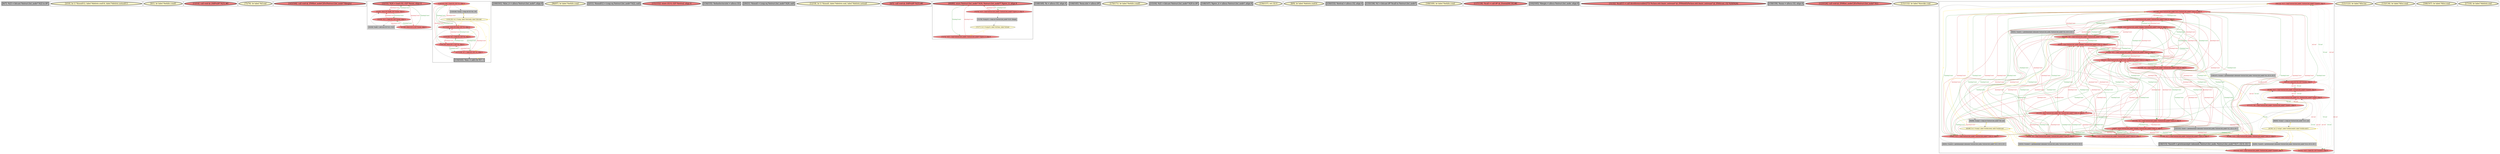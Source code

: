 
digraph G {





subgraph cluster37 {


node310 [penwidth=3.0,fontsize=20,fillcolor=grey,label="[6/7]  %23 = bitcast %struct.list_node* %22 to i8*",shape=rectangle,style=filled ]



}

subgraph cluster36 {


node309 [penwidth=3.0,fontsize=20,fillcolor=lemonchiffon,label="[3/10]  br i1 %isnull12, label %delete.end14, label %delete.notnull13",shape=ellipse,style=filled ]



}

subgraph cluster15 {


node255 [penwidth=3.0,fontsize=20,fillcolor=lemonchiffon,label="[0/1]  br label %while.cond5",shape=ellipse,style=filled ]



}

subgraph cluster35 {


node308 [penwidth=3.0,fontsize=20,fillcolor=lightcoral,label="[13/14]  call void @_ZdlPv(i8* %21) #9",shape=ellipse,style=filled ]



}

subgraph cluster11 {


node247 [penwidth=3.0,fontsize=20,fillcolor=lemonchiffon,label="[75/76]  br label %if.end",shape=ellipse,style=filled ]



}

subgraph cluster19 {


node259 [penwidth=3.0,fontsize=20,fillcolor=lightcoral,label="[163/164]  call void @_ZN9list_nodeC2Ev(%struct.list_node* %begin)",shape=ellipse,style=filled ]



}

subgraph cluster9 {


node244 [penwidth=3.0,fontsize=20,fillcolor=lightcoral,label="[22/33]  %24 = load i32, i32* %sum, align 4",shape=ellipse,style=filled ]
node245 [fillcolor=lightcoral,label="[23/30]  store i32 %add, i32* %sum, align 4",shape=ellipse,style=filled ]
node243 [fillcolor=lightcoral,label="[24/29]  %11 = load i32, i32* %sum, align 4",shape=ellipse,style=filled ]
node241 [fillcolor=lightcoral,label="[27/28]  store i32 0, i32* %sum, align 4",shape=ellipse,style=filled ]
node242 [fillcolor=grey,label="[25/26]  %add = add nsw i32 %11, %10",shape=rectangle,style=filled ]

node243->node245 [style=solid,color=firebrick3,label="A|indep|Const",penwidth=1.0,fontcolor=firebrick3 ]
node243->node242 [style=solid,color=black,label="",penwidth=0.5,fontcolor=black ]
node245->node243 [style=solid,color=forestgreen,label="T|indep|Const",penwidth=1.0,fontcolor=forestgreen ]
node244->node245 [style=solid,color=firebrick3,label="A|indep|Const",penwidth=1.0,fontcolor=firebrick3 ]
node242->node245 [style=solid,color=black,label="",penwidth=0.5,fontcolor=black ]
node241->node244 [style=solid,color=forestgreen,label="T|indep|Const",penwidth=1.0,fontcolor=forestgreen ]
node241->node243 [style=solid,color=forestgreen,label="T|indep|Const",penwidth=1.0,fontcolor=forestgreen ]
node245->node244 [style=solid,color=forestgreen,label="T|indep|Const",penwidth=1.0,fontcolor=forestgreen ]
node244->node241 [style=solid,color=firebrick3,label="A|indep|Const",penwidth=1.0,fontcolor=firebrick3 ]
node243->node241 [style=solid,color=firebrick3,label="A|indep|Const",penwidth=1.0,fontcolor=firebrick3 ]


}

subgraph cluster8 {


node240 [fillcolor=lightcoral,label="[118/141]  %0 = load i32, i32* %i, align 4",shape=ellipse,style=filled ]
node239 [fillcolor=lightcoral,label="[117/142]  store i32 %inc, i32* %i, align 4",shape=ellipse,style=filled ]
node233 [fillcolor=grey,label="[119/140]  %cmp = icmp ult i32 %0, 100",shape=rectangle,style=filled ]
node235 [fillcolor=lightcoral,label="[127/128]  %7 = load i32, i32* %i, align 4",shape=ellipse,style=filled ]
node238 [fillcolor=lightcoral,label="[126/129]  store i32 1, i32* %i, align 4",shape=ellipse,style=filled ]
node234 [fillcolor=lemonchiffon,label="[120/139]  br i1 %cmp, label %for.body, label %for.end",shape=ellipse,style=filled ]
node236 [penwidth=3.0,fontsize=20,fillcolor=grey,label="[116/143]  %inc = add i32 %7, 1",shape=rectangle,style=filled ]
node237 [fillcolor=lightcoral,label="[125/130]  %3 = load i32, i32* %i, align 4",shape=ellipse,style=filled ]

node235->node239 [style=solid,color=firebrick3,label="A|indep|Const",penwidth=1.0,fontcolor=firebrick3 ]
node239->node235 [style=solid,color=forestgreen,label="T|indep|Const",penwidth=1.0,fontcolor=forestgreen ]
node237->node238 [style=solid,color=firebrick3,label="A|indep|Const",penwidth=1.0,fontcolor=firebrick3 ]
node240->node238 [style=solid,color=firebrick3,label="A|indep|Const",penwidth=1.0,fontcolor=firebrick3 ]
node234->node237 [style=solid,color=gold,label="C",penwidth=1.0,fontcolor=gold ]
node240->node233 [style=solid,color=black,label="",penwidth=0.5,fontcolor=black ]
node236->node239 [style=solid,color=black,label="",penwidth=0.5,fontcolor=black ]
node238->node240 [style=solid,color=forestgreen,label="T|indep|Const",penwidth=1.0,fontcolor=forestgreen ]
node240->node239 [style=solid,color=firebrick3,label="A|indep|Const",penwidth=1.0,fontcolor=firebrick3 ]
node234->node235 [style=solid,color=gold,label="C",penwidth=1.0,fontcolor=gold ]
node234->node236 [style=solid,color=gold,label="C",penwidth=1.0,fontcolor=gold ]
node234->node240 [style=solid,color=gold,label="C",penwidth=1.0,fontcolor=gold ]
node234->node233 [style=solid,color=gold,label="C",penwidth=1.0,fontcolor=gold ]
node234->node239 [style=solid,color=gold,label="C",penwidth=1.0,fontcolor=gold ]
node237->node239 [style=solid,color=firebrick3,label="A|indep|Const",penwidth=1.0,fontcolor=firebrick3 ]
node239->node240 [style=solid,color=forestgreen,label="T|indep|Const",penwidth=1.0,fontcolor=forestgreen ]
node233->node234 [style=solid,color=black,label="",penwidth=0.5,fontcolor=black ]
node235->node238 [style=solid,color=firebrick3,label="A|indep|Const",penwidth=1.0,fontcolor=firebrick3 ]
node239->node237 [style=solid,color=forestgreen,label="T|indep|Const",penwidth=1.0,fontcolor=forestgreen ]
node234->node234 [style=solid,color=gold,label="C",penwidth=1.0,fontcolor=gold ]
node235->node236 [style=solid,color=black,label="",penwidth=0.5,fontcolor=black ]
node238->node237 [style=solid,color=forestgreen,label="T|indep|Const",penwidth=1.0,fontcolor=forestgreen ]
node238->node235 [style=solid,color=forestgreen,label="T|indep|Const",penwidth=1.0,fontcolor=forestgreen ]


}

subgraph cluster10 {


node246 [penwidth=3.0,fontsize=20,fillcolor=grey,label="[160/161]  %list_it = alloca %struct.list_node*, align 8",shape=rectangle,style=filled ]



}

subgraph cluster23 {


node263 [penwidth=3.0,fontsize=20,fillcolor=lemonchiffon,label="[96/97]  br label %while.cond",shape=ellipse,style=filled ]



}

subgraph cluster7 {


node232 [penwidth=3.0,fontsize=20,fillcolor=grey,label="[2/11]  %isnull12 = icmp eq %struct.list_node* %22, null",shape=rectangle,style=filled ]



}

subgraph cluster14 {


node254 [penwidth=3.0,fontsize=20,fillcolor=lightcoral,label="[151/152]  store i32 0, i32* %retval, align 4",shape=ellipse,style=filled ]



}

subgraph cluster6 {


node231 [penwidth=3.0,fontsize=20,fillcolor=grey,label="[154/155]  %ehselector.slot = alloca i32",shape=rectangle,style=filled ]



}

subgraph cluster30 {


node303 [penwidth=3.0,fontsize=20,fillcolor=grey,label="[20/21]  %isnull = icmp eq %struct.list_node* %20, null",shape=rectangle,style=filled ]



}

subgraph cluster31 {


node304 [penwidth=3.0,fontsize=20,fillcolor=lemonchiffon,label="[12/19]  br i1 %isnull, label %delete.end, label %delete.notnull",shape=ellipse,style=filled ]



}

subgraph cluster0 {


node225 [penwidth=3.0,fontsize=20,fillcolor=lightcoral,label="[4/5]  call void @_ZdlPv(i8* %23) #9",shape=ellipse,style=filled ]



}

subgraph cluster13 {


node252 [penwidth=3.0,fontsize=20,fillcolor=lightcoral,label="[69/80]  store %struct.list_node* %16, %struct.list_node** %prev_it, align 8",shape=ellipse,style=filled ]
node253 [fillcolor=lightcoral,label="[73/74]  %20 = load %struct.list_node*, %struct.list_node** %prev_it, align 8",shape=ellipse,style=filled ]
node251 [fillcolor=lemonchiffon,label="[72/77]  br i1 %cmp10, label %if.then, label %if.end",shape=ellipse,style=filled ]
node249 [fillcolor=grey,label="[71/78]  %cmp10 = icmp ne %struct.list_node* %19, %begin",shape=rectangle,style=filled ]
node250 [fillcolor=lightcoral,label="[70/79]  %19 = load %struct.list_node*, %struct.list_node** %prev_it, align 8",shape=ellipse,style=filled ]

node252->node253 [style=solid,color=forestgreen,label="T|indep|Const",penwidth=1.0,fontcolor=forestgreen ]
node250->node252 [style=solid,color=firebrick3,label="A|indep|Const",penwidth=1.0,fontcolor=firebrick3 ]
node250->node249 [style=solid,color=black,label="",penwidth=0.5,fontcolor=black ]
node252->node250 [style=solid,color=forestgreen,label="T|indep|Const",penwidth=1.0,fontcolor=forestgreen ]
node249->node251 [style=solid,color=black,label="",penwidth=0.5,fontcolor=black ]
node251->node253 [style=solid,color=gold,label="C",penwidth=1.0,fontcolor=gold ]
node253->node252 [style=solid,color=firebrick3,label="A|indep|Const",penwidth=1.0,fontcolor=firebrick3 ]


}

subgraph cluster5 {


node230 [penwidth=3.0,fontsize=20,fillcolor=grey,label="[148/149]  %i = alloca i32, align 4",shape=rectangle,style=filled ]



}

subgraph cluster1 {


node226 [penwidth=3.0,fontsize=20,fillcolor=grey,label="[144/145]  %exn.slot = alloca i8*",shape=rectangle,style=filled ]



}

subgraph cluster32 {


node305 [penwidth=3.0,fontsize=20,fillcolor=lemonchiffon,label="[170/171]  br label %while.cond5",shape=ellipse,style=filled ]



}

subgraph cluster3 {


node228 [penwidth=3.0,fontsize=20,fillcolor=grey,label="[15/16]  %21 = bitcast %struct.list_node* %20 to i8*",shape=rectangle,style=filled ]



}

subgraph cluster4 {


node229 [penwidth=3.0,fontsize=20,fillcolor=grey,label="[146/147]  %prev_it = alloca %struct.list_node*, align 8",shape=rectangle,style=filled ]



}

subgraph cluster17 {


node257 [penwidth=3.0,fontsize=20,fillcolor=lemonchiffon,label="[156/157]  ret i32 0",shape=ellipse,style=filled ]



}

subgraph cluster16 {


node256 [penwidth=3.0,fontsize=20,fillcolor=lemonchiffon,label="[8/9]  br label %delete.end14",shape=ellipse,style=filled ]



}

subgraph cluster2 {


node227 [penwidth=3.0,fontsize=20,fillcolor=grey,label="[150/153]  %retval = alloca i32, align 4",shape=rectangle,style=filled ]



}

subgraph cluster34 {


node307 [penwidth=3.0,fontsize=20,fillcolor=grey,label="[135/136]  %1 = bitcast i8* %call to %struct.list_node*",shape=rectangle,style=filled ]



}

subgraph cluster22 {


node262 [penwidth=3.0,fontsize=20,fillcolor=lemonchiffon,label="[168/169]  br label %while.cond",shape=ellipse,style=filled ]



}

subgraph cluster25 {


node265 [penwidth=3.0,fontsize=20,fillcolor=lightcoral,label="[137/138]  %call = call i8* @_Znwm(i64 16) #8",shape=ellipse,style=filled ]



}

subgraph cluster18 {


node258 [penwidth=3.0,fontsize=20,fillcolor=grey,label="[162/165]  %begin = alloca %struct.list_node, align 8",shape=rectangle,style=filled ]



}

subgraph cluster29 {


node302 [penwidth=3.0,fontsize=20,fillcolor=lightcoral,label="[31/32]  %call15 = call dereferenceable(272) %class.std::basic_ostream* @_ZNSolsEi(%class.std::basic_ostream* @_ZSt4cout, i32 %24)%24)",shape=ellipse,style=filled ]



}

subgraph cluster20 {


node260 [penwidth=3.0,fontsize=20,fillcolor=grey,label="[158/159]  %sum = alloca i32, align 4",shape=rectangle,style=filled ]



}

subgraph cluster26 {


node266 [penwidth=3.0,fontsize=20,fillcolor=lightcoral,label="[123/124]  call void @_ZN9list_nodeC2Ev(%struct.list_node* %1)",shape=ellipse,style=filled ]



}

subgraph cluster24 {


node264 [penwidth=3.0,fontsize=20,fillcolor=lemonchiffon,label="[131/132]  br label %invoke.cont",shape=ellipse,style=filled ]



}

subgraph cluster28 {


node298 [fillcolor=lightcoral,label="[39/110]  %13 = load %struct.list_node*, %struct.list_node** %next4, align 8",shape=ellipse,style=filled ]
node297 [fillcolor=lightcoral,label="[47/92]  %5 = load %struct.list_node*, %struct.list_node** %list_it, align 8",shape=ellipse,style=filled ]
node295 [fillcolor=lightcoral,label="[40/109]  store %struct.list_node* %13, %struct.list_node** %list_it, align 8",shape=ellipse,style=filled ]
node294 [fillcolor=lightcoral,label="[42/105]  store %struct.list_node* %6, %struct.list_node** %list_it, align 8",shape=ellipse,style=filled ]
node288 [fillcolor=lemonchiffon,label="[67/82]  br i1 %cmp7, label %while.body8, label %while.end11",shape=ellipse,style=filled ]
node287 [fillcolor=lightcoral,label="[59/62]  %12 = load %struct.list_node*, %struct.list_node** %list_it, align 8",shape=ellipse,style=filled ]
node299 [fillcolor=lightcoral,label="[68/81]  %16 = load %struct.list_node*, %struct.list_node** %list_it, align 8",shape=ellipse,style=filled ]
node292 [fillcolor=lightcoral,label="[35/114]  %18 = load %struct.list_node*, %struct.list_node** %next9, align 8",shape=ellipse,style=filled ]
node284 [fillcolor=lightcoral,label="[63/86]  %14 = load %struct.list_node*, %struct.list_node** %list_it, align 8",shape=ellipse,style=filled ]
node274 [fillcolor=lightcoral,label="[51/52]  %10 = load i32, i32* %value3, align 8",shape=ellipse,style=filled ]
node271 [fillcolor=grey,label="[102/103]  %next = getelementptr inbounds %struct.list_node, %struct.list_node* %2, i32 0, i32 1",shape=rectangle,style=filled ]
node300 [fillcolor=lightcoral,label="[54/87]  store %struct.list_node* %begin, %struct.list_node** %list_it, align 8",shape=ellipse,style=filled ]
node277 [fillcolor=grey,label="[50/53]  %value3 = getelementptr inbounds %struct.list_node, %struct.list_node* %9, i32 0, i32 0",shape=rectangle,style=filled ]
node286 [fillcolor=lightcoral,label="[44/101]  store %struct.list_node* %18, %struct.list_node** %list_it, align 8",shape=ellipse,style=filled ]
node270 [fillcolor=grey,label="[60/61]  %next4 = getelementptr inbounds %struct.list_node, %struct.list_node* %12, i32 0, i32 1",shape=rectangle,style=filled ]
node285 [fillcolor=lightcoral,label="[57/58]  %17 = load %struct.list_node*, %struct.list_node** %list_it, align 8",shape=ellipse,style=filled ]
node272 [fillcolor=grey,label="[90/91]  %next1 = getelementptr inbounds %struct.list_node, %struct.list_node* %5, i32 0, i32 1",shape=rectangle,style=filled ]
node273 [fillcolor=lightcoral,label="[37/112]  %6 = load %struct.list_node*, %struct.list_node** %next1, align 8",shape=ellipse,style=filled ]
node268 [fillcolor=grey,label="[106/107]  %value = getelementptr inbounds %struct.list_node, %struct.list_node* %4, i32 0, i32 0",shape=rectangle,style=filled ]
node291 [fillcolor=lemonchiffon,label="[95/98]  br i1 %cmp2, label %while.body, label %while.end",shape=ellipse,style=filled ]
node280 [fillcolor=lightcoral,label="[65/84]  %15 = load %struct.list_node*, %struct.list_node** %next6, align 8",shape=ellipse,style=filled ]
node301 [fillcolor=lightcoral,label="[49/88]  %9 = load %struct.list_node*, %struct.list_node** %list_it, align 8",shape=ellipse,style=filled ]
node269 [fillcolor=grey,label="[64/85]  %next6 = getelementptr inbounds %struct.list_node, %struct.list_node* %14, i32 0, i32 1",shape=rectangle,style=filled ]
node296 [fillcolor=lightcoral,label="[43/104]  %2 = load %struct.list_node*, %struct.list_node** %list_it, align 8",shape=ellipse,style=filled ]
node275 [fillcolor=lightcoral,label="[38/111]  store %struct.list_node* %1, %struct.list_node** %next, align 8",shape=ellipse,style=filled ]
node290 [penwidth=3.0,fontsize=20,fillcolor=grey,label="[34/115]  %next9 = getelementptr inbounds %struct.list_node, %struct.list_node* %17, i32 0, i32 1",shape=rectangle,style=filled ]
node279 [fillcolor=grey,label="[94/99]  %cmp2 = icmp ne %struct.list_node* %8, null",shape=rectangle,style=filled ]
node276 [fillcolor=lightcoral,label="[36/113]  store i32 %3, i32* %value, align 8",shape=ellipse,style=filled ]
node282 [fillcolor=grey,label="[66/83]  %cmp7 = icmp ne %struct.list_node* %15, null",shape=rectangle,style=filled ]
node278 [fillcolor=lightcoral,label="[41/108]  %4 = load %struct.list_node*, %struct.list_node** %list_it, align 8",shape=ellipse,style=filled ]
node289 [fillcolor=lightcoral,label="[46/93]  store %struct.list_node* %begin, %struct.list_node** %list_it, align 8",shape=ellipse,style=filled ]
node281 [fillcolor=lightcoral,label="[55/56]  %22 = load %struct.list_node*, %struct.list_node** %list_it, align 8",shape=ellipse,style=filled ]
node293 [fillcolor=lightcoral,label="[45/100]  %8 = load %struct.list_node*, %struct.list_node** %list_it, align 8",shape=ellipse,style=filled ]
node283 [fillcolor=lightcoral,label="[48/89]  store %struct.list_node* %begin, %struct.list_node** %list_it, align 8",shape=ellipse,style=filled ]

node296->node300 [style=solid,color=firebrick3,label="A|indep|Const",penwidth=1.0,fontcolor=firebrick3 ]
node300->node296 [style=solid,color=forestgreen,label="T|indep|Const",penwidth=1.0,fontcolor=forestgreen ]
node299->node295 [style=solid,color=firebrick3,label="A|indep|Const",penwidth=1.0,fontcolor=firebrick3 ]
node295->node299 [style=solid,color=forestgreen,label="T|indep|Const",penwidth=1.0,fontcolor=forestgreen ]
node295->node297 [style=solid,color=forestgreen,label="T|indep|Const",penwidth=1.0,fontcolor=forestgreen ]
node296->node295 [style=solid,color=firebrick3,label="A|indep|Const",penwidth=1.0,fontcolor=firebrick3 ]
node294->node299 [style=solid,color=forestgreen,label="T|indep|Const",penwidth=1.0,fontcolor=forestgreen ]
node294->node293 [style=solid,color=forestgreen,label="T|indep|Const",penwidth=1.0,fontcolor=forestgreen ]
node292->node286 [style=solid,color=black,label="",penwidth=0.5,fontcolor=black ]
node291->node298 [style=solid,color=gold,label="C",penwidth=1.0,fontcolor=gold ]
node295->node296 [style=solid,color=forestgreen,label="T|indep|Const",penwidth=1.0,fontcolor=forestgreen ]
node284->node295 [style=solid,color=firebrick3,label="A|indep|Const",penwidth=1.0,fontcolor=firebrick3 ]
node272->node273 [style=solid,color=black,label="",penwidth=0.5,fontcolor=black ]
node281->node286 [style=solid,color=firebrick3,label="A|indep|Const",penwidth=1.0,fontcolor=firebrick3 ]
node300->node281 [style=solid,color=forestgreen,label="T|indep|Const",penwidth=1.0,fontcolor=forestgreen ]
node296->node271 [style=solid,color=black,label="",penwidth=0.5,fontcolor=black ]
node286->node293 [style=solid,color=forestgreen,label="T|indep|Const",penwidth=1.0,fontcolor=forestgreen ]
node294->node284 [style=solid,color=forestgreen,label="T|indep|Const",penwidth=1.0,fontcolor=forestgreen ]
node288->node269 [style=solid,color=gold,label="C",penwidth=1.0,fontcolor=gold ]
node297->node295 [style=solid,color=firebrick3,label="A|indep|Const",penwidth=1.0,fontcolor=firebrick3 ]
node281->node295 [style=solid,color=firebrick3,label="A|indep|Const",penwidth=1.0,fontcolor=firebrick3 ]
node294->node297 [style=solid,color=forestgreen,label="T|indep|Const",penwidth=1.0,fontcolor=forestgreen ]
node275->node298 [style=dotted,color=forestgreen,label="T|Conf",penwidth=1.0,fontcolor=forestgreen ]
node287->node300 [style=solid,color=firebrick3,label="A|indep|Const",penwidth=1.0,fontcolor=firebrick3 ]
node292->node275 [style=dotted,color=firebrick3,label="A|Conf",penwidth=1.0,fontcolor=firebrick3 ]
node286->node285 [style=solid,color=forestgreen,label="T|indep|Const",penwidth=1.0,fontcolor=forestgreen ]
node276->node274 [style=dotted,color=forestgreen,label="T|Conf",penwidth=1.0,fontcolor=forestgreen ]
node289->node278 [style=solid,color=forestgreen,label="T|indep|Const",penwidth=1.0,fontcolor=forestgreen ]
node301->node295 [style=solid,color=firebrick3,label="A|indep|Const",penwidth=1.0,fontcolor=firebrick3 ]
node273->node276 [style=dotted,color=firebrick3,label="A|Conf",penwidth=1.0,fontcolor=firebrick3 ]
node287->node270 [style=solid,color=black,label="",penwidth=0.5,fontcolor=black ]
node296->node283 [style=solid,color=firebrick3,label="A|indep|Const",penwidth=1.0,fontcolor=firebrick3 ]
node297->node294 [style=solid,color=firebrick3,label="A|indep|Const",penwidth=1.0,fontcolor=firebrick3 ]
node276->node280 [style=dotted,color=forestgreen,label="T|Conf",penwidth=1.0,fontcolor=forestgreen ]
node293->node286 [style=solid,color=firebrick3,label="A|indep|Const",penwidth=1.0,fontcolor=firebrick3 ]
node300->node287 [style=solid,color=forestgreen,label="T|indep|Const",penwidth=1.0,fontcolor=forestgreen ]
node287->node294 [style=solid,color=firebrick3,label="A|indep|Const",penwidth=1.0,fontcolor=firebrick3 ]
node277->node274 [style=solid,color=black,label="",penwidth=0.5,fontcolor=black ]
node286->node296 [style=solid,color=forestgreen,label="T|indep|Const",penwidth=1.0,fontcolor=forestgreen ]
node294->node278 [style=solid,color=forestgreen,label="T|indep|Const",penwidth=1.0,fontcolor=forestgreen ]
node295->node281 [style=solid,color=forestgreen,label="T|indep|Const",penwidth=1.0,fontcolor=forestgreen ]
node286->node284 [style=solid,color=forestgreen,label="T|indep|Const",penwidth=1.0,fontcolor=forestgreen ]
node278->node289 [style=solid,color=firebrick3,label="A|indep|Const",penwidth=1.0,fontcolor=firebrick3 ]
node275->node280 [style=dotted,color=forestgreen,label="T|Conf",penwidth=1.0,fontcolor=forestgreen ]
node276->node292 [style=dotted,color=forestgreen,label="T|Conf",penwidth=1.0,fontcolor=forestgreen ]
node285->node295 [style=solid,color=firebrick3,label="A|indep|Const",penwidth=1.0,fontcolor=firebrick3 ]
node301->node286 [style=solid,color=firebrick3,label="A|indep|Const",penwidth=1.0,fontcolor=firebrick3 ]
node286->node287 [style=solid,color=forestgreen,label="T|indep|Const",penwidth=1.0,fontcolor=forestgreen ]
node287->node295 [style=solid,color=firebrick3,label="A|indep|Const",penwidth=1.0,fontcolor=firebrick3 ]
node283->node287 [style=solid,color=forestgreen,label="T|indep|Const",penwidth=1.0,fontcolor=forestgreen ]
node278->node295 [style=solid,color=firebrick3,label="A|indep|Const",penwidth=1.0,fontcolor=firebrick3 ]
node284->node289 [style=solid,color=firebrick3,label="A|indep|Const",penwidth=1.0,fontcolor=firebrick3 ]
node300->node278 [style=solid,color=forestgreen,label="T|indep|Const",penwidth=1.0,fontcolor=forestgreen ]
node299->node286 [style=solid,color=firebrick3,label="A|indep|Const",penwidth=1.0,fontcolor=firebrick3 ]
node283->node285 [style=solid,color=forestgreen,label="T|indep|Const",penwidth=1.0,fontcolor=forestgreen ]
node288->node280 [style=solid,color=gold,label="C",penwidth=1.0,fontcolor=gold ]
node299->node300 [style=solid,color=firebrick3,label="A|indep|Const",penwidth=1.0,fontcolor=firebrick3 ]
node283->node278 [style=solid,color=forestgreen,label="T|indep|Const",penwidth=1.0,fontcolor=forestgreen ]
node283->node297 [style=solid,color=forestgreen,label="T|indep|Const",penwidth=1.0,fontcolor=forestgreen ]
node280->node282 [style=solid,color=black,label="",penwidth=0.5,fontcolor=black ]
node300->node299 [style=solid,color=forestgreen,label="T|indep|Const",penwidth=1.0,fontcolor=forestgreen ]
node282->node288 [style=solid,color=black,label="",penwidth=0.5,fontcolor=black ]
node285->node283 [style=solid,color=firebrick3,label="A|indep|Const",penwidth=1.0,fontcolor=firebrick3 ]
node289->node285 [style=solid,color=forestgreen,label="T|indep|Const",penwidth=1.0,fontcolor=forestgreen ]
node301->node277 [style=solid,color=black,label="",penwidth=0.5,fontcolor=black ]
node297->node286 [style=solid,color=firebrick3,label="A|indep|Const",penwidth=1.0,fontcolor=firebrick3 ]
node296->node286 [style=solid,color=firebrick3,label="A|indep|Const",penwidth=1.0,fontcolor=firebrick3 ]
node288->node284 [style=solid,color=gold,label="C",penwidth=1.0,fontcolor=gold ]
node269->node280 [style=solid,color=black,label="",penwidth=0.5,fontcolor=black ]
node294->node285 [style=solid,color=forestgreen,label="T|indep|Const",penwidth=1.0,fontcolor=forestgreen ]
node300->node284 [style=solid,color=forestgreen,label="T|indep|Const",penwidth=1.0,fontcolor=forestgreen ]
node291->node301 [style=solid,color=gold,label="C",penwidth=1.0,fontcolor=gold ]
node294->node296 [style=solid,color=forestgreen,label="T|indep|Const",penwidth=1.0,fontcolor=forestgreen ]
node280->node276 [style=dotted,color=firebrick3,label="A|Conf",penwidth=1.0,fontcolor=firebrick3 ]
node286->node299 [style=solid,color=forestgreen,label="T|indep|Const",penwidth=1.0,fontcolor=forestgreen ]
node284->node269 [style=solid,color=black,label="",penwidth=0.5,fontcolor=black ]
node288->node292 [style=solid,color=gold,label="C",penwidth=1.0,fontcolor=gold ]
node289->node281 [style=solid,color=forestgreen,label="T|indep|Const",penwidth=1.0,fontcolor=forestgreen ]
node283->node293 [style=solid,color=forestgreen,label="T|indep|Const",penwidth=1.0,fontcolor=forestgreen ]
node283->node299 [style=solid,color=forestgreen,label="T|indep|Const",penwidth=1.0,fontcolor=forestgreen ]
node291->node291 [style=solid,color=gold,label="C",penwidth=1.0,fontcolor=gold ]
node288->node285 [style=solid,color=gold,label="C",penwidth=1.0,fontcolor=gold ]
node287->node283 [style=solid,color=firebrick3,label="A|indep|Const",penwidth=1.0,fontcolor=firebrick3 ]
node284->node286 [style=solid,color=firebrick3,label="A|indep|Const",penwidth=1.0,fontcolor=firebrick3 ]
node294->node301 [style=solid,color=forestgreen,label="T|indep|Const",penwidth=1.0,fontcolor=forestgreen ]
node296->node294 [style=solid,color=firebrick3,label="A|indep|Const",penwidth=1.0,fontcolor=firebrick3 ]
node297->node300 [style=solid,color=firebrick3,label="A|indep|Const",penwidth=1.0,fontcolor=firebrick3 ]
node279->node291 [style=solid,color=black,label="",penwidth=0.5,fontcolor=black ]
node301->node283 [style=solid,color=firebrick3,label="A|indep|Const",penwidth=1.0,fontcolor=firebrick3 ]
node286->node297 [style=solid,color=forestgreen,label="T|indep|Const",penwidth=1.0,fontcolor=forestgreen ]
node301->node289 [style=solid,color=firebrick3,label="A|indep|Const",penwidth=1.0,fontcolor=firebrick3 ]
node295->node284 [style=solid,color=forestgreen,label="T|indep|Const",penwidth=1.0,fontcolor=forestgreen ]
node283->node284 [style=solid,color=forestgreen,label="T|indep|Const",penwidth=1.0,fontcolor=forestgreen ]
node301->node294 [style=solid,color=firebrick3,label="A|indep|Const",penwidth=1.0,fontcolor=firebrick3 ]
node300->node297 [style=solid,color=forestgreen,label="T|indep|Const",penwidth=1.0,fontcolor=forestgreen ]
node300->node301 [style=solid,color=forestgreen,label="T|indep|Const",penwidth=1.0,fontcolor=forestgreen ]
node295->node278 [style=solid,color=forestgreen,label="T|indep|Const",penwidth=1.0,fontcolor=forestgreen ]
node297->node283 [style=solid,color=firebrick3,label="A|indep|Const",penwidth=1.0,fontcolor=firebrick3 ]
node281->node294 [style=solid,color=firebrick3,label="A|indep|Const",penwidth=1.0,fontcolor=firebrick3 ]
node284->node300 [style=solid,color=firebrick3,label="A|indep|Const",penwidth=1.0,fontcolor=firebrick3 ]
node281->node300 [style=solid,color=firebrick3,label="A|indep|Const",penwidth=1.0,fontcolor=firebrick3 ]
node274->node276 [style=dotted,color=firebrick3,label="A|Conf",penwidth=1.0,fontcolor=firebrick3 ]
node300->node293 [style=solid,color=forestgreen,label="T|indep|Const",penwidth=1.0,fontcolor=forestgreen ]
node289->node299 [style=solid,color=forestgreen,label="T|indep|Const",penwidth=1.0,fontcolor=forestgreen ]
node294->node287 [style=solid,color=forestgreen,label="T|indep|Const",penwidth=1.0,fontcolor=forestgreen ]
node291->node270 [style=solid,color=gold,label="C",penwidth=1.0,fontcolor=gold ]
node301->node300 [style=solid,color=firebrick3,label="A|indep|Const",penwidth=1.0,fontcolor=firebrick3 ]
node276->node273 [style=dotted,color=forestgreen,label="T|Conf",penwidth=1.0,fontcolor=forestgreen ]
node278->node283 [style=solid,color=firebrick3,label="A|indep|Const",penwidth=1.0,fontcolor=firebrick3 ]
node295->node287 [style=solid,color=forestgreen,label="T|indep|Const",penwidth=1.0,fontcolor=forestgreen ]
node278->node300 [style=solid,color=firebrick3,label="A|indep|Const",penwidth=1.0,fontcolor=firebrick3 ]
node285->node289 [style=solid,color=firebrick3,label="A|indep|Const",penwidth=1.0,fontcolor=firebrick3 ]
node285->node300 [style=solid,color=firebrick3,label="A|indep|Const",penwidth=1.0,fontcolor=firebrick3 ]
node295->node301 [style=solid,color=forestgreen,label="T|indep|Const",penwidth=1.0,fontcolor=forestgreen ]
node289->node301 [style=solid,color=forestgreen,label="T|indep|Const",penwidth=1.0,fontcolor=forestgreen ]
node291->node287 [style=solid,color=gold,label="C",penwidth=1.0,fontcolor=gold ]
node275->node292 [style=dotted,color=forestgreen,label="T|Conf",penwidth=1.0,fontcolor=forestgreen ]
node291->node279 [style=solid,color=gold,label="C",penwidth=1.0,fontcolor=gold ]
node288->node299 [style=solid,color=gold,label="C",penwidth=1.0,fontcolor=gold ]
node273->node294 [style=solid,color=black,label="",penwidth=0.5,fontcolor=black ]
node285->node290 [style=solid,color=black,label="",penwidth=0.5,fontcolor=black ]
node289->node293 [style=solid,color=forestgreen,label="T|indep|Const",penwidth=1.0,fontcolor=forestgreen ]
node284->node283 [style=solid,color=firebrick3,label="A|indep|Const",penwidth=1.0,fontcolor=firebrick3 ]
node291->node277 [style=solid,color=gold,label="C",penwidth=1.0,fontcolor=gold ]
node271->node275 [style=solid,color=black,label="",penwidth=0.5,fontcolor=black ]
node293->node279 [style=solid,color=black,label="",penwidth=0.5,fontcolor=black ]
node275->node273 [style=dotted,color=forestgreen,label="T|Conf",penwidth=1.0,fontcolor=forestgreen ]
node287->node286 [style=solid,color=firebrick3,label="A|indep|Const",penwidth=1.0,fontcolor=firebrick3 ]
node298->node295 [style=solid,color=black,label="",penwidth=0.5,fontcolor=black ]
node296->node289 [style=solid,color=firebrick3,label="A|indep|Const",penwidth=1.0,fontcolor=firebrick3 ]
node286->node281 [style=solid,color=forestgreen,label="T|indep|Const",penwidth=1.0,fontcolor=forestgreen ]
node275->node274 [style=dotted,color=forestgreen,label="T|Conf",penwidth=1.0,fontcolor=forestgreen ]
node291->node274 [style=solid,color=gold,label="C",penwidth=1.0,fontcolor=gold ]
node283->node281 [style=solid,color=forestgreen,label="T|indep|Const",penwidth=1.0,fontcolor=forestgreen ]
node292->node276 [style=dotted,color=firebrick3,label="A|Conf",penwidth=1.0,fontcolor=firebrick3 ]
node281->node283 [style=solid,color=firebrick3,label="A|indep|Const",penwidth=1.0,fontcolor=firebrick3 ]
node281->node289 [style=solid,color=firebrick3,label="A|indep|Const",penwidth=1.0,fontcolor=firebrick3 ]
node285->node286 [style=solid,color=firebrick3,label="A|indep|Const",penwidth=1.0,fontcolor=firebrick3 ]
node273->node275 [style=dotted,color=firebrick3,label="A|Conf",penwidth=1.0,fontcolor=firebrick3 ]
node274->node275 [style=dotted,color=firebrick3,label="A|Conf",penwidth=1.0,fontcolor=firebrick3 ]
node294->node281 [style=solid,color=forestgreen,label="T|indep|Const",penwidth=1.0,fontcolor=forestgreen ]
node289->node284 [style=solid,color=forestgreen,label="T|indep|Const",penwidth=1.0,fontcolor=forestgreen ]
node276->node298 [style=dotted,color=forestgreen,label="T|Conf",penwidth=1.0,fontcolor=forestgreen ]
node270->node298 [style=solid,color=black,label="",penwidth=0.5,fontcolor=black ]
node298->node276 [style=dotted,color=firebrick3,label="A|Conf",penwidth=1.0,fontcolor=firebrick3 ]
node286->node301 [style=solid,color=forestgreen,label="T|indep|Const",penwidth=1.0,fontcolor=forestgreen ]
node290->node292 [style=solid,color=black,label="",penwidth=0.5,fontcolor=black ]
node300->node285 [style=solid,color=forestgreen,label="T|indep|Const",penwidth=1.0,fontcolor=forestgreen ]
node278->node268 [style=solid,color=black,label="",penwidth=0.5,fontcolor=black ]
node286->node278 [style=solid,color=forestgreen,label="T|indep|Const",penwidth=1.0,fontcolor=forestgreen ]
node268->node276 [style=solid,color=black,label="",penwidth=0.5,fontcolor=black ]
node289->node296 [style=solid,color=forestgreen,label="T|indep|Const",penwidth=1.0,fontcolor=forestgreen ]
node278->node286 [style=solid,color=firebrick3,label="A|indep|Const",penwidth=1.0,fontcolor=firebrick3 ]
node293->node295 [style=solid,color=firebrick3,label="A|indep|Const",penwidth=1.0,fontcolor=firebrick3 ]
node278->node294 [style=solid,color=firebrick3,label="A|indep|Const",penwidth=1.0,fontcolor=firebrick3 ]
node295->node285 [style=solid,color=forestgreen,label="T|indep|Const",penwidth=1.0,fontcolor=forestgreen ]
node299->node283 [style=solid,color=firebrick3,label="A|indep|Const",penwidth=1.0,fontcolor=firebrick3 ]
node293->node283 [style=solid,color=firebrick3,label="A|indep|Const",penwidth=1.0,fontcolor=firebrick3 ]
node288->node286 [style=solid,color=gold,label="C",penwidth=1.0,fontcolor=gold ]
node288->node288 [style=solid,color=gold,label="C",penwidth=1.0,fontcolor=gold ]
node287->node289 [style=solid,color=firebrick3,label="A|indep|Const",penwidth=1.0,fontcolor=firebrick3 ]
node288->node282 [style=solid,color=gold,label="C",penwidth=1.0,fontcolor=gold ]
node289->node287 [style=solid,color=forestgreen,label="T|indep|Const",penwidth=1.0,fontcolor=forestgreen ]
node280->node275 [style=dotted,color=firebrick3,label="A|Conf",penwidth=1.0,fontcolor=firebrick3 ]
node288->node290 [style=solid,color=gold,label="C",penwidth=1.0,fontcolor=gold ]
node293->node294 [style=solid,color=firebrick3,label="A|indep|Const",penwidth=1.0,fontcolor=firebrick3 ]
node283->node296 [style=solid,color=forestgreen,label="T|indep|Const",penwidth=1.0,fontcolor=forestgreen ]
node297->node272 [style=solid,color=black,label="",penwidth=0.5,fontcolor=black ]
node298->node275 [style=dotted,color=firebrick3,label="A|Conf",penwidth=1.0,fontcolor=firebrick3 ]
node289->node297 [style=solid,color=forestgreen,label="T|indep|Const",penwidth=1.0,fontcolor=forestgreen ]
node284->node294 [style=solid,color=firebrick3,label="A|indep|Const",penwidth=1.0,fontcolor=firebrick3 ]
node293->node289 [style=solid,color=firebrick3,label="A|indep|Const",penwidth=1.0,fontcolor=firebrick3 ]
node297->node289 [style=solid,color=firebrick3,label="A|indep|Const",penwidth=1.0,fontcolor=firebrick3 ]
node299->node289 [style=solid,color=firebrick3,label="A|indep|Const",penwidth=1.0,fontcolor=firebrick3 ]
node293->node300 [style=solid,color=firebrick3,label="A|indep|Const",penwidth=1.0,fontcolor=firebrick3 ]
node283->node301 [style=solid,color=forestgreen,label="T|indep|Const",penwidth=1.0,fontcolor=forestgreen ]
node295->node293 [style=solid,color=forestgreen,label="T|indep|Const",penwidth=1.0,fontcolor=forestgreen ]
node291->node293 [style=solid,color=gold,label="C",penwidth=1.0,fontcolor=gold ]
node299->node294 [style=solid,color=firebrick3,label="A|indep|Const",penwidth=1.0,fontcolor=firebrick3 ]
node285->node294 [style=solid,color=firebrick3,label="A|indep|Const",penwidth=1.0,fontcolor=firebrick3 ]
node291->node295 [style=solid,color=gold,label="C",penwidth=1.0,fontcolor=gold ]


}

subgraph cluster27 {


node267 [penwidth=3.0,fontsize=20,fillcolor=lemonchiffon,label="[121/122]  br label %for.inc",shape=ellipse,style=filled ]



}

subgraph cluster21 {


node261 [penwidth=3.0,fontsize=20,fillcolor=lemonchiffon,label="[133/134]  br label %for.cond",shape=ellipse,style=filled ]



}

subgraph cluster12 {


node248 [penwidth=3.0,fontsize=20,fillcolor=lemonchiffon,label="[166/167]  br label %for.cond",shape=ellipse,style=filled ]



}

subgraph cluster33 {


node306 [penwidth=3.0,fontsize=20,fillcolor=lemonchiffon,label="[17/18]  br label %delete.end",shape=ellipse,style=filled ]



}

}
